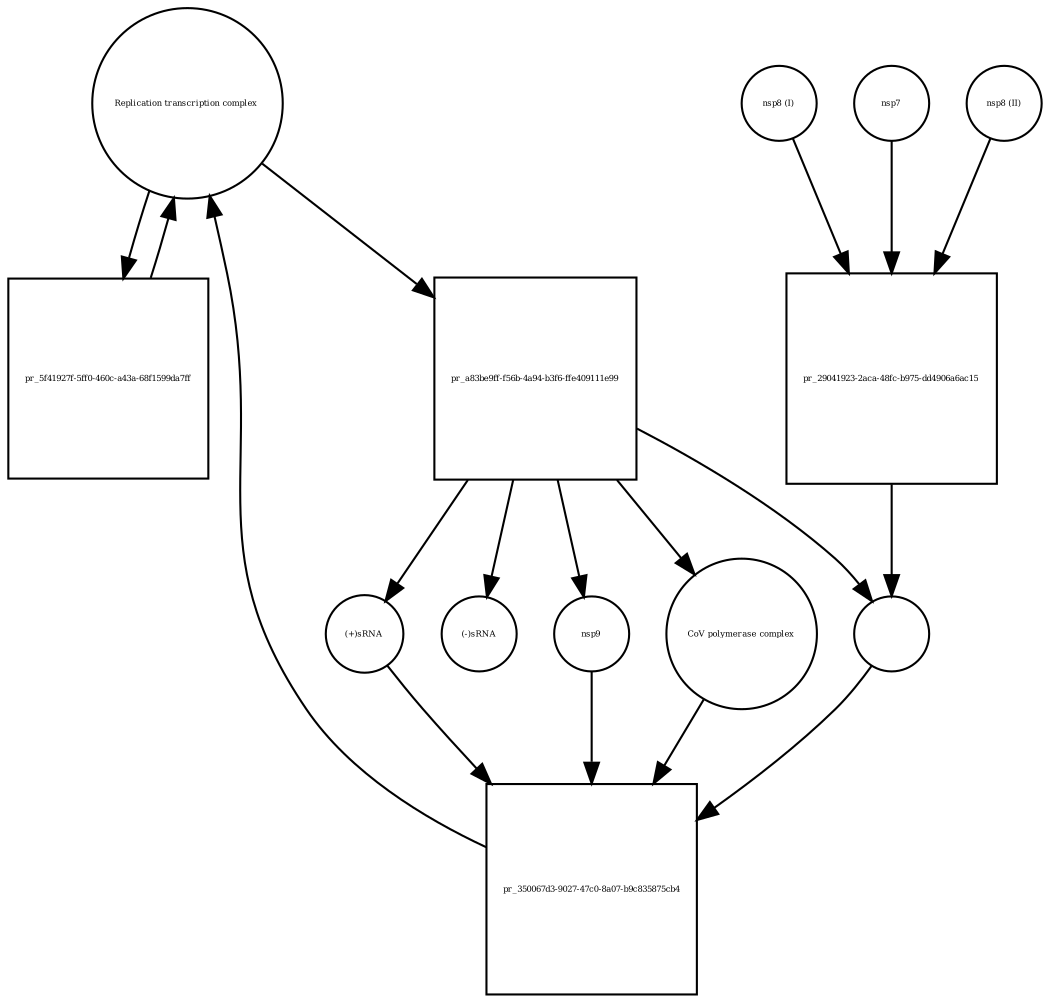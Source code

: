 strict digraph  {
"Replication transcription complex " [annotation="", bipartite=0, cls=complex, fontsize=4, label="Replication transcription complex ", shape=circle];
"pr_a83be9ff-f56b-4a94-b3f6-ffe409111e99" [annotation="", bipartite=1, cls=process, fontsize=4, label="pr_a83be9ff-f56b-4a94-b3f6-ffe409111e99", shape=square];
nsp9 [annotation="", bipartite=0, cls=macromolecule, fontsize=4, label=nsp9, shape=circle];
"CoV polymerase complex" [annotation="", bipartite=0, cls=complex, fontsize=4, label="CoV polymerase complex", shape=circle];
" " [annotation="", bipartite=0, cls=complex, fontsize=4, label=" ", shape=circle];
"(+)sRNA" [annotation="", bipartite=0, cls="nucleic acid feature", fontsize=4, label="(+)sRNA", shape=circle];
"(-)sRNA" [annotation="", bipartite=0, cls="nucleic acid feature", fontsize=4, label="(-)sRNA", shape=circle];
"nsp8 (I)" [annotation="", bipartite=0, cls=macromolecule, fontsize=4, label="nsp8 (I)", shape=circle];
"pr_29041923-2aca-48fc-b975-dd4906a6ac15" [annotation="", bipartite=1, cls=process, fontsize=4, label="pr_29041923-2aca-48fc-b975-dd4906a6ac15", shape=square];
nsp7 [annotation="", bipartite=0, cls=macromolecule, fontsize=4, label=nsp7, shape=circle];
"nsp8 (II)" [annotation="", bipartite=0, cls=macromolecule, fontsize=4, label="nsp8 (II)", shape=circle];
"pr_5f41927f-5ff0-460c-a43a-68f1599da7ff" [annotation="", bipartite=1, cls=process, fontsize=4, label="pr_5f41927f-5ff0-460c-a43a-68f1599da7ff", shape=square];
"pr_350067d3-9027-47c0-8a07-b9c835875cb4" [annotation="", bipartite=1, cls=process, fontsize=4, label="pr_350067d3-9027-47c0-8a07-b9c835875cb4", shape=square];
"Replication transcription complex " -> "pr_a83be9ff-f56b-4a94-b3f6-ffe409111e99"  [annotation="", interaction_type=consumption];
"Replication transcription complex " -> "pr_5f41927f-5ff0-460c-a43a-68f1599da7ff"  [annotation="", interaction_type=consumption];
"pr_a83be9ff-f56b-4a94-b3f6-ffe409111e99" -> nsp9  [annotation="", interaction_type=production];
"pr_a83be9ff-f56b-4a94-b3f6-ffe409111e99" -> "CoV polymerase complex"  [annotation="", interaction_type=production];
"pr_a83be9ff-f56b-4a94-b3f6-ffe409111e99" -> " "  [annotation="", interaction_type=production];
"pr_a83be9ff-f56b-4a94-b3f6-ffe409111e99" -> "(+)sRNA"  [annotation="", interaction_type=production];
"pr_a83be9ff-f56b-4a94-b3f6-ffe409111e99" -> "(-)sRNA"  [annotation="", interaction_type=production];
nsp9 -> "pr_350067d3-9027-47c0-8a07-b9c835875cb4"  [annotation="", interaction_type=consumption];
"CoV polymerase complex" -> "pr_350067d3-9027-47c0-8a07-b9c835875cb4"  [annotation="", interaction_type=consumption];
" " -> "pr_350067d3-9027-47c0-8a07-b9c835875cb4"  [annotation="", interaction_type=consumption];
"(+)sRNA" -> "pr_350067d3-9027-47c0-8a07-b9c835875cb4"  [annotation="", interaction_type=consumption];
"nsp8 (I)" -> "pr_29041923-2aca-48fc-b975-dd4906a6ac15"  [annotation="", interaction_type=consumption];
"pr_29041923-2aca-48fc-b975-dd4906a6ac15" -> " "  [annotation="", interaction_type=production];
nsp7 -> "pr_29041923-2aca-48fc-b975-dd4906a6ac15"  [annotation="", interaction_type=consumption];
"nsp8 (II)" -> "pr_29041923-2aca-48fc-b975-dd4906a6ac15"  [annotation="", interaction_type=consumption];
"pr_5f41927f-5ff0-460c-a43a-68f1599da7ff" -> "Replication transcription complex "  [annotation="", interaction_type=production];
"pr_350067d3-9027-47c0-8a07-b9c835875cb4" -> "Replication transcription complex "  [annotation="", interaction_type=production];
}
